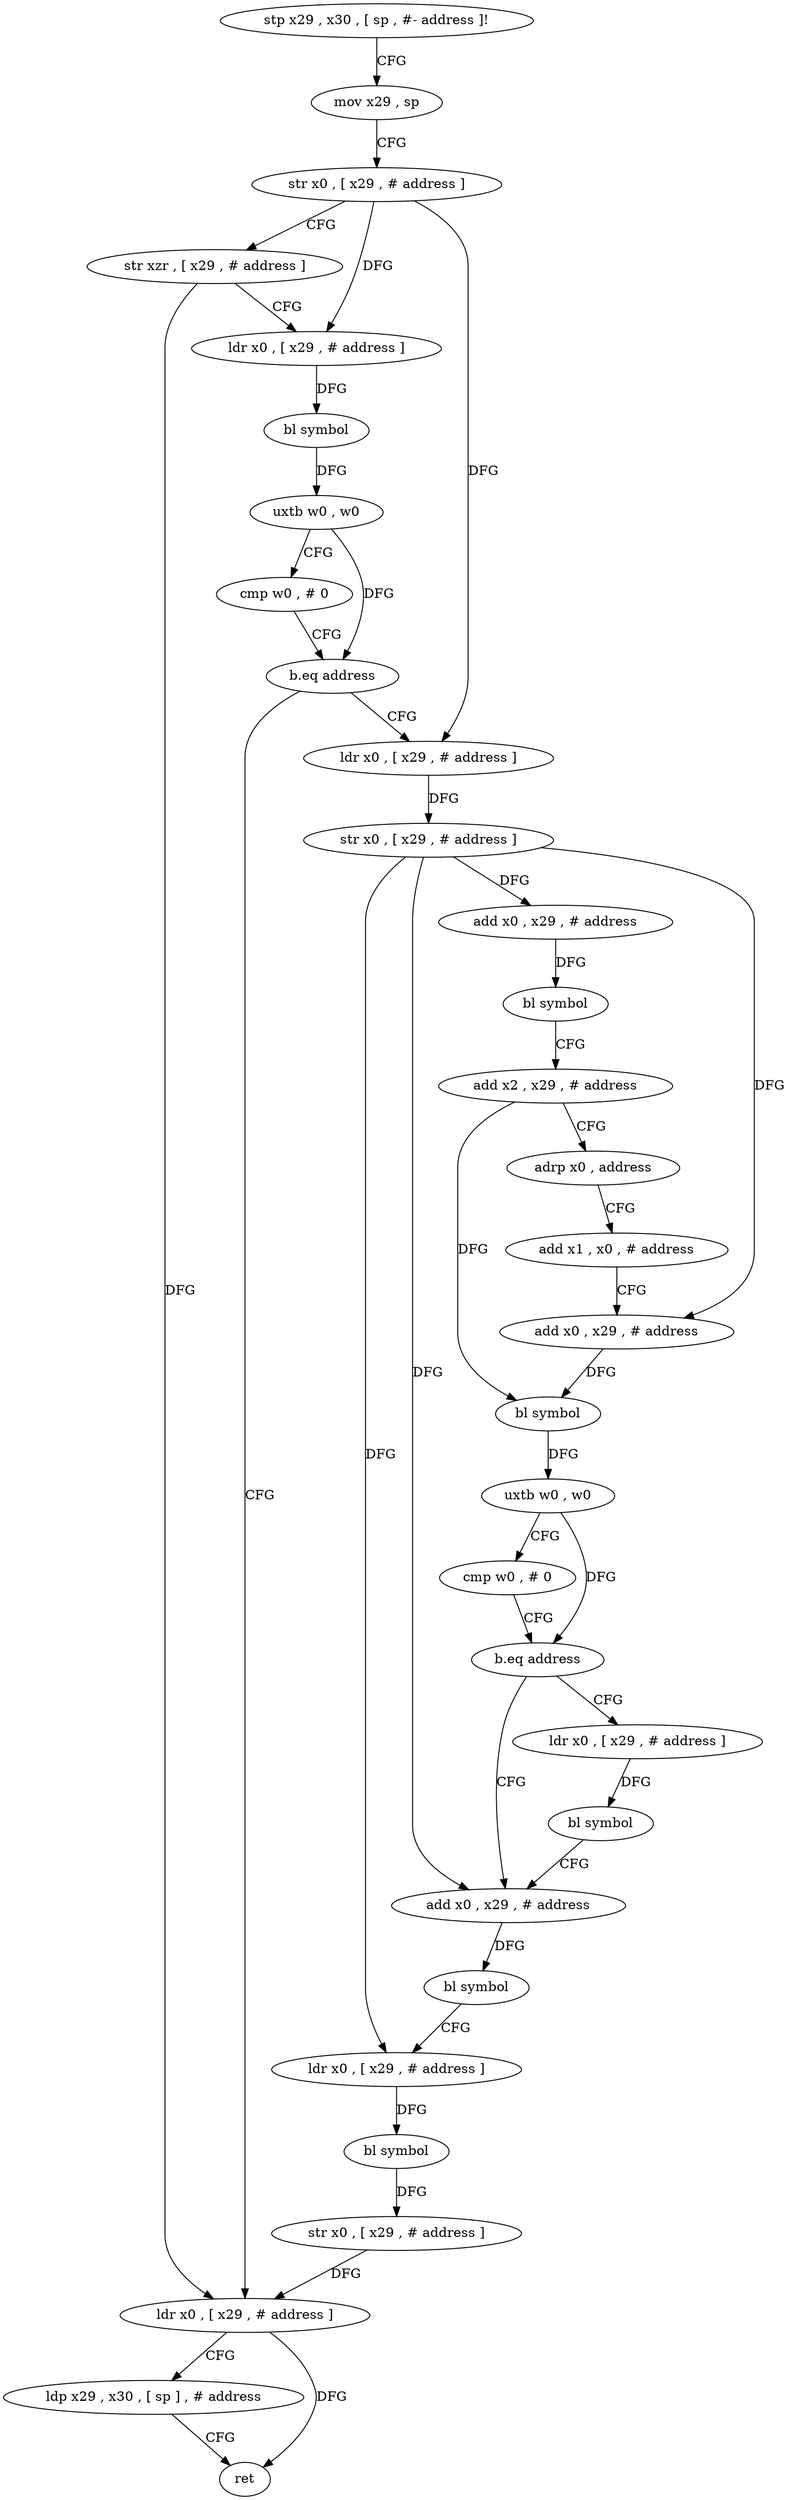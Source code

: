 digraph "func" {
"178820" [label = "stp x29 , x30 , [ sp , #- address ]!" ]
"178824" [label = "mov x29 , sp" ]
"178828" [label = "str x0 , [ x29 , # address ]" ]
"178832" [label = "str xzr , [ x29 , # address ]" ]
"178836" [label = "ldr x0 , [ x29 , # address ]" ]
"178840" [label = "bl symbol" ]
"178844" [label = "uxtb w0 , w0" ]
"178848" [label = "cmp w0 , # 0" ]
"178852" [label = "b.eq address" ]
"178932" [label = "ldr x0 , [ x29 , # address ]" ]
"178856" [label = "ldr x0 , [ x29 , # address ]" ]
"178936" [label = "ldp x29 , x30 , [ sp ] , # address" ]
"178940" [label = "ret" ]
"178860" [label = "str x0 , [ x29 , # address ]" ]
"178864" [label = "add x0 , x29 , # address" ]
"178868" [label = "bl symbol" ]
"178872" [label = "add x2 , x29 , # address" ]
"178876" [label = "adrp x0 , address" ]
"178880" [label = "add x1 , x0 , # address" ]
"178884" [label = "add x0 , x29 , # address" ]
"178888" [label = "bl symbol" ]
"178892" [label = "uxtb w0 , w0" ]
"178896" [label = "cmp w0 , # 0" ]
"178900" [label = "b.eq address" ]
"178912" [label = "add x0 , x29 , # address" ]
"178904" [label = "ldr x0 , [ x29 , # address ]" ]
"178916" [label = "bl symbol" ]
"178920" [label = "ldr x0 , [ x29 , # address ]" ]
"178924" [label = "bl symbol" ]
"178928" [label = "str x0 , [ x29 , # address ]" ]
"178908" [label = "bl symbol" ]
"178820" -> "178824" [ label = "CFG" ]
"178824" -> "178828" [ label = "CFG" ]
"178828" -> "178832" [ label = "CFG" ]
"178828" -> "178836" [ label = "DFG" ]
"178828" -> "178856" [ label = "DFG" ]
"178832" -> "178836" [ label = "CFG" ]
"178832" -> "178932" [ label = "DFG" ]
"178836" -> "178840" [ label = "DFG" ]
"178840" -> "178844" [ label = "DFG" ]
"178844" -> "178848" [ label = "CFG" ]
"178844" -> "178852" [ label = "DFG" ]
"178848" -> "178852" [ label = "CFG" ]
"178852" -> "178932" [ label = "CFG" ]
"178852" -> "178856" [ label = "CFG" ]
"178932" -> "178936" [ label = "CFG" ]
"178932" -> "178940" [ label = "DFG" ]
"178856" -> "178860" [ label = "DFG" ]
"178936" -> "178940" [ label = "CFG" ]
"178860" -> "178864" [ label = "DFG" ]
"178860" -> "178920" [ label = "DFG" ]
"178860" -> "178884" [ label = "DFG" ]
"178860" -> "178912" [ label = "DFG" ]
"178864" -> "178868" [ label = "DFG" ]
"178868" -> "178872" [ label = "CFG" ]
"178872" -> "178876" [ label = "CFG" ]
"178872" -> "178888" [ label = "DFG" ]
"178876" -> "178880" [ label = "CFG" ]
"178880" -> "178884" [ label = "CFG" ]
"178884" -> "178888" [ label = "DFG" ]
"178888" -> "178892" [ label = "DFG" ]
"178892" -> "178896" [ label = "CFG" ]
"178892" -> "178900" [ label = "DFG" ]
"178896" -> "178900" [ label = "CFG" ]
"178900" -> "178912" [ label = "CFG" ]
"178900" -> "178904" [ label = "CFG" ]
"178912" -> "178916" [ label = "DFG" ]
"178904" -> "178908" [ label = "DFG" ]
"178916" -> "178920" [ label = "CFG" ]
"178920" -> "178924" [ label = "DFG" ]
"178924" -> "178928" [ label = "DFG" ]
"178928" -> "178932" [ label = "DFG" ]
"178908" -> "178912" [ label = "CFG" ]
}
